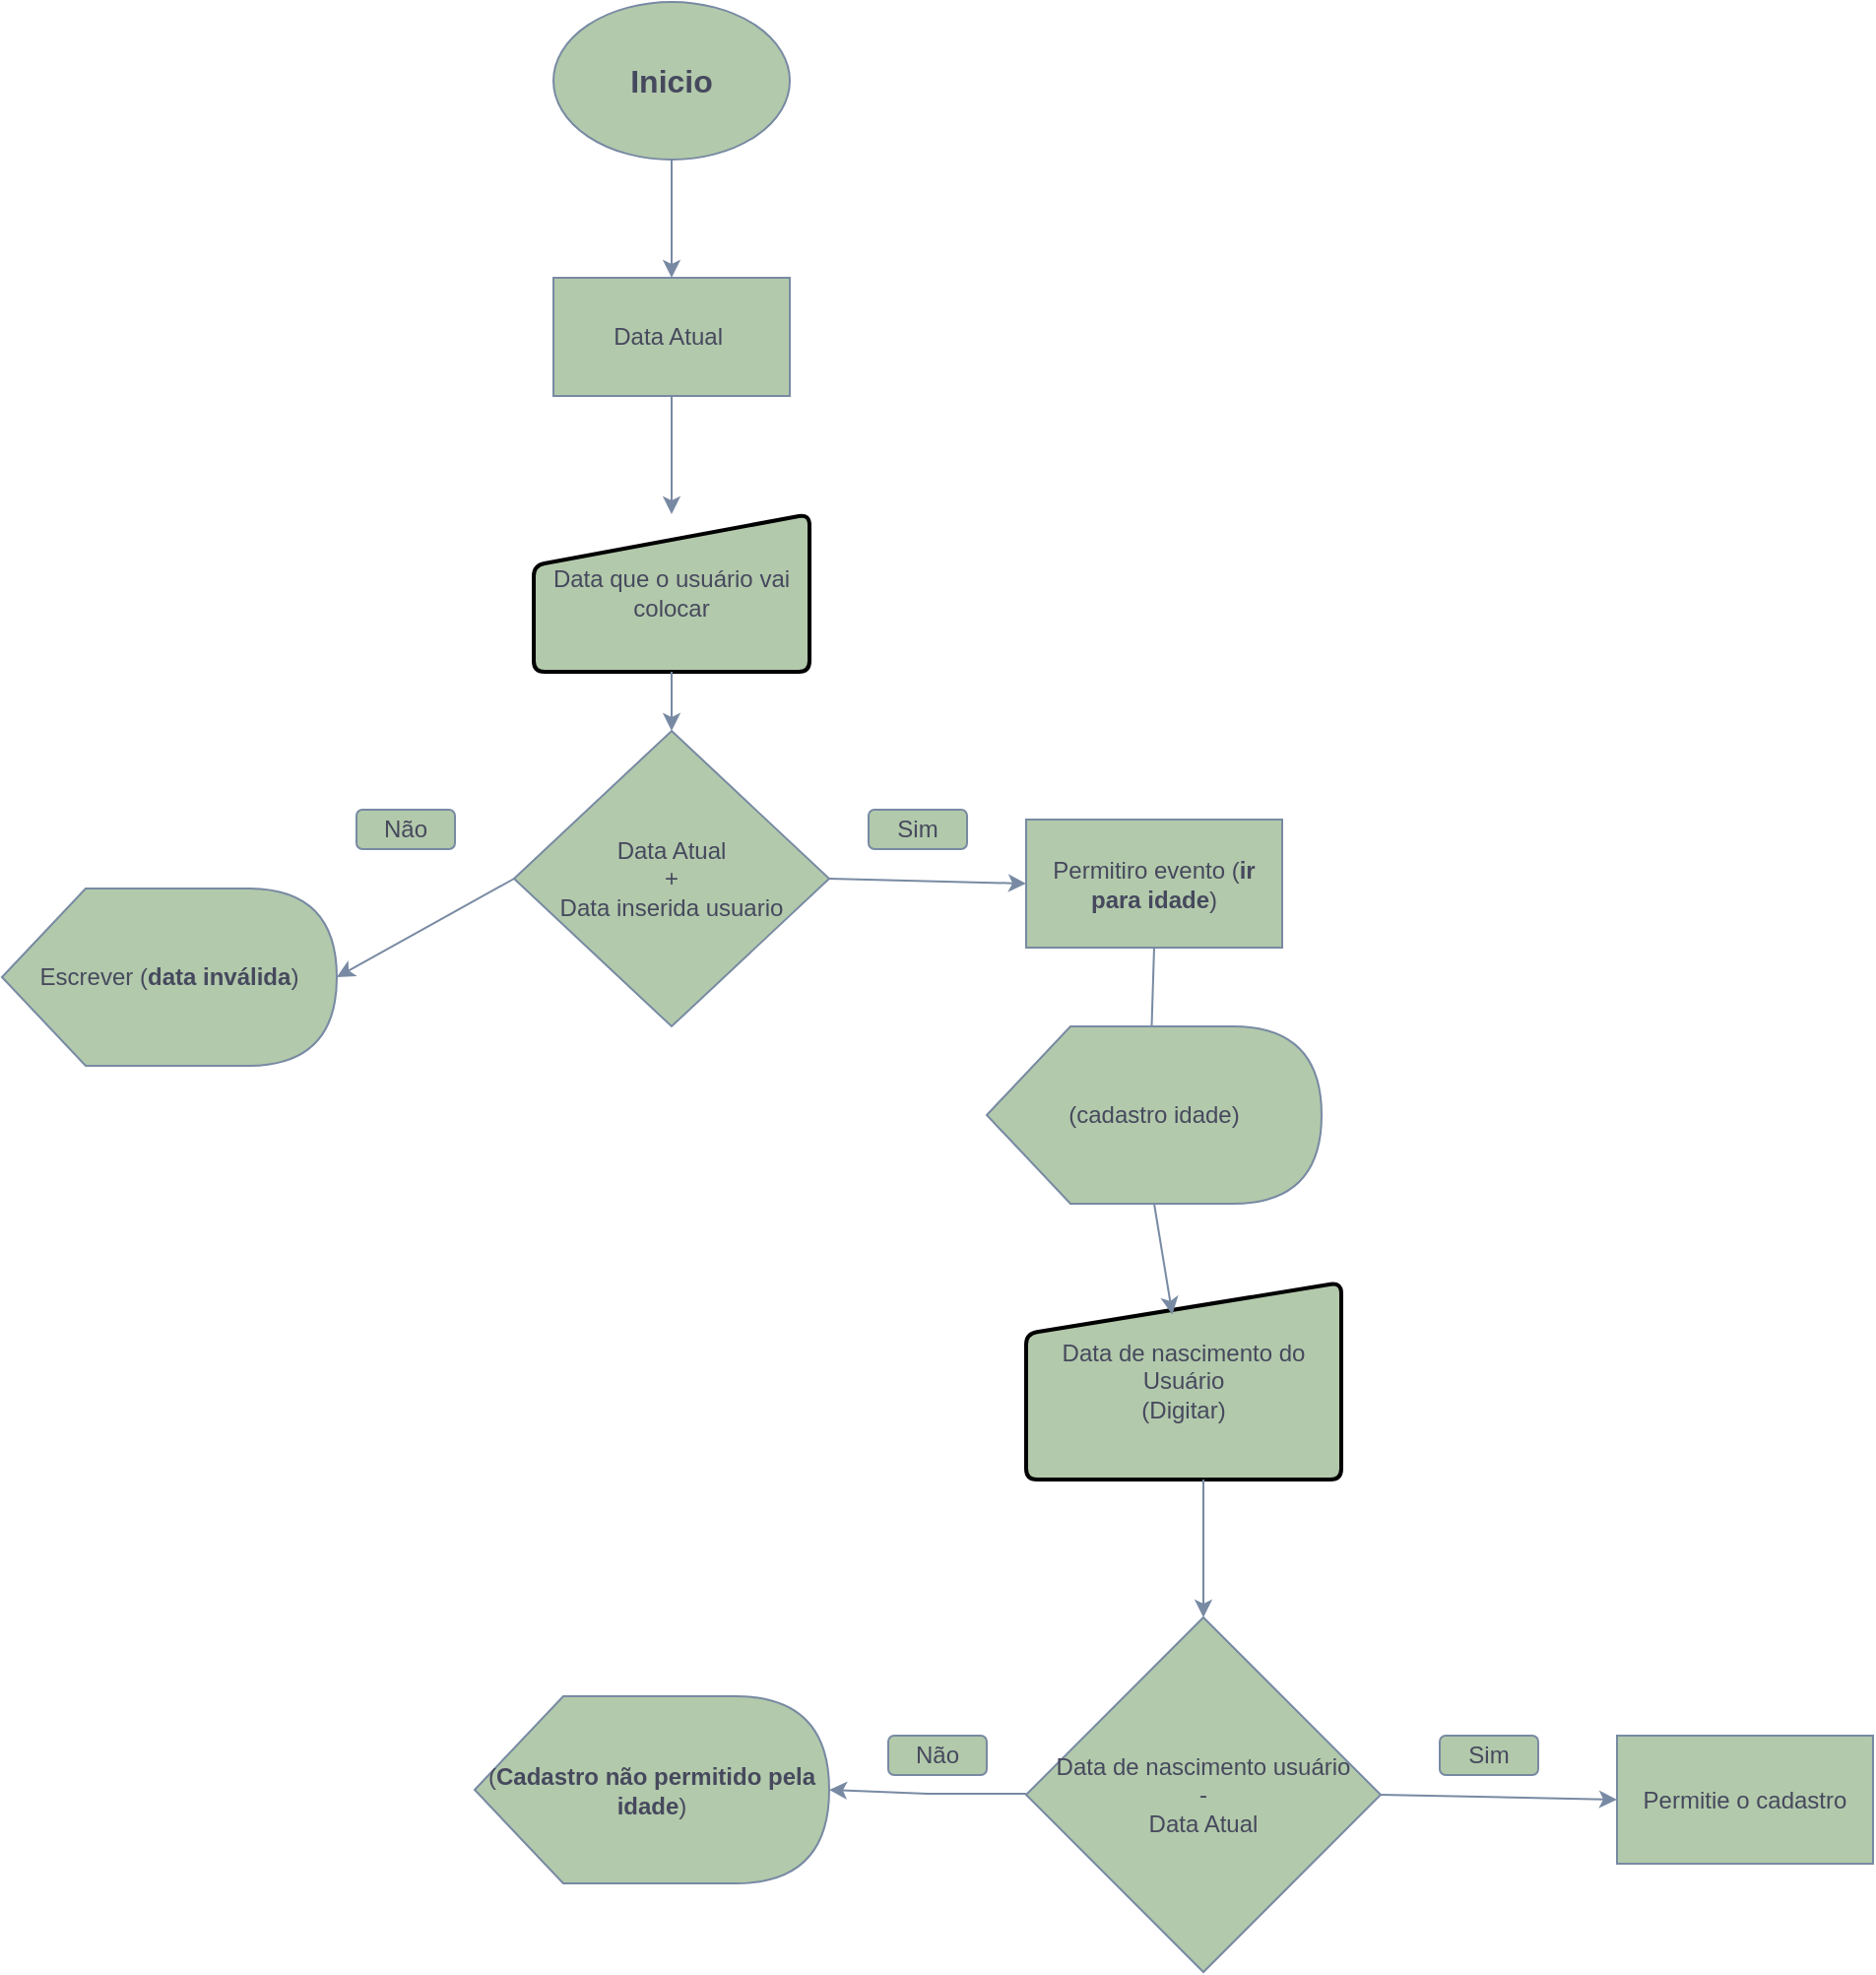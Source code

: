 <mxfile version="20.1.3" type="github">
  <diagram id="1iRgEVnKiaMN5yoM-uST" name="Página-1">
    <mxGraphModel dx="1422" dy="754" grid="1" gridSize="10" guides="1" tooltips="1" connect="1" arrows="1" fold="1" page="1" pageScale="1" pageWidth="827" pageHeight="1169" math="0" shadow="0">
      <root>
        <mxCell id="0" />
        <mxCell id="1" parent="0" />
        <mxCell id="JSjy1cxlgKcaDX9TTvAw-1" value="&lt;font style=&quot;vertical-align: inherit;&quot;&gt;&lt;font style=&quot;vertical-align: inherit;&quot;&gt;&lt;font style=&quot;vertical-align: inherit;&quot;&gt;&lt;font style=&quot;vertical-align: inherit;&quot;&gt;&lt;font size=&quot;3&quot;&gt;&lt;b&gt;Inicio&lt;/b&gt;&lt;/font&gt;&lt;br&gt;&lt;/font&gt;&lt;/font&gt;&lt;/font&gt;&lt;/font&gt;" style="ellipse;whiteSpace=wrap;html=1;fontColor=#46495D;strokeColor=#788AA3;fillColor=#B2C9AB;" vertex="1" parent="1">
          <mxGeometry x="340" width="120" height="80" as="geometry" />
        </mxCell>
        <mxCell id="JSjy1cxlgKcaDX9TTvAw-2" value="&lt;font style=&quot;vertical-align: inherit;&quot;&gt;&lt;font style=&quot;vertical-align: inherit;&quot;&gt;Data Atual&amp;nbsp;&lt;/font&gt;&lt;/font&gt;" style="rounded=0;whiteSpace=wrap;html=1;fontColor=#46495D;strokeColor=#788AA3;fillColor=#B2C9AB;" vertex="1" parent="1">
          <mxGeometry x="340" y="140" width="120" height="60" as="geometry" />
        </mxCell>
        <mxCell id="JSjy1cxlgKcaDX9TTvAw-3" value="" style="endArrow=classic;html=1;rounded=0;fontColor=#46495D;strokeColor=#788AA3;fillColor=#B2C9AB;entryX=0.5;entryY=0;entryDx=0;entryDy=0;" edge="1" parent="1" source="JSjy1cxlgKcaDX9TTvAw-1" target="JSjy1cxlgKcaDX9TTvAw-2">
          <mxGeometry width="50" height="50" relative="1" as="geometry">
            <mxPoint x="390" y="220" as="sourcePoint" />
            <mxPoint x="410" y="340" as="targetPoint" />
          </mxGeometry>
        </mxCell>
        <mxCell id="JSjy1cxlgKcaDX9TTvAw-4" value="Data que o usuário vai colocar" style="html=1;strokeWidth=2;shape=manualInput;whiteSpace=wrap;rounded=1;size=26;arcSize=11;fontColor=#46495D;fillColor=#B2C9AB;" vertex="1" parent="1">
          <mxGeometry x="330" y="260" width="140" height="80" as="geometry" />
        </mxCell>
        <mxCell id="JSjy1cxlgKcaDX9TTvAw-5" value="" style="endArrow=classic;html=1;rounded=0;fontColor=#46495D;strokeColor=#788AA3;fillColor=#B2C9AB;exitX=0.5;exitY=1;exitDx=0;exitDy=0;" edge="1" parent="1" source="JSjy1cxlgKcaDX9TTvAw-2" target="JSjy1cxlgKcaDX9TTvAw-4">
          <mxGeometry width="50" height="50" relative="1" as="geometry">
            <mxPoint x="360" y="380" as="sourcePoint" />
            <mxPoint x="410" y="330" as="targetPoint" />
          </mxGeometry>
        </mxCell>
        <mxCell id="JSjy1cxlgKcaDX9TTvAw-6" value="Data Atual&lt;br&gt;+&lt;br&gt;Data inserida usuario" style="rhombus;whiteSpace=wrap;html=1;fontColor=#46495D;strokeColor=#788AA3;fillColor=#B2C9AB;" vertex="1" parent="1">
          <mxGeometry x="320" y="370" width="160" height="150" as="geometry" />
        </mxCell>
        <mxCell id="JSjy1cxlgKcaDX9TTvAw-8" value="" style="endArrow=classic;html=1;rounded=0;fontColor=#46495D;strokeColor=#788AA3;fillColor=#B2C9AB;entryX=0.5;entryY=0;entryDx=0;entryDy=0;exitX=0.5;exitY=1;exitDx=0;exitDy=0;" edge="1" parent="1" source="JSjy1cxlgKcaDX9TTvAw-4" target="JSjy1cxlgKcaDX9TTvAw-6">
          <mxGeometry width="50" height="50" relative="1" as="geometry">
            <mxPoint x="360" y="360" as="sourcePoint" />
            <mxPoint x="410" y="310" as="targetPoint" />
          </mxGeometry>
        </mxCell>
        <mxCell id="JSjy1cxlgKcaDX9TTvAw-9" value="Permitiro evento (&lt;b&gt;ir para idade&lt;/b&gt;)" style="rounded=0;whiteSpace=wrap;html=1;fontColor=#46495D;strokeColor=#788AA3;fillColor=#B2C9AB;" vertex="1" parent="1">
          <mxGeometry x="580" y="415" width="130" height="65" as="geometry" />
        </mxCell>
        <mxCell id="JSjy1cxlgKcaDX9TTvAw-10" value="" style="endArrow=classic;html=1;rounded=0;fontColor=#46495D;strokeColor=#788AA3;fillColor=#B2C9AB;entryX=0;entryY=0.5;entryDx=0;entryDy=0;exitX=1;exitY=0.5;exitDx=0;exitDy=0;" edge="1" parent="1" source="JSjy1cxlgKcaDX9TTvAw-6" target="JSjy1cxlgKcaDX9TTvAw-9">
          <mxGeometry width="50" height="50" relative="1" as="geometry">
            <mxPoint x="360" y="360" as="sourcePoint" />
            <mxPoint x="410" y="310" as="targetPoint" />
          </mxGeometry>
        </mxCell>
        <mxCell id="JSjy1cxlgKcaDX9TTvAw-13" value="" style="endArrow=classic;html=1;rounded=0;fontColor=#46495D;strokeColor=#788AA3;fillColor=#B2C9AB;entryX=1;entryY=0.5;entryDx=0;entryDy=0;exitX=0;exitY=0.5;exitDx=0;exitDy=0;entryPerimeter=0;" edge="1" parent="1" source="JSjy1cxlgKcaDX9TTvAw-6" target="JSjy1cxlgKcaDX9TTvAw-21">
          <mxGeometry width="50" height="50" relative="1" as="geometry">
            <mxPoint x="360" y="350" as="sourcePoint" />
            <mxPoint x="210" y="490" as="targetPoint" />
          </mxGeometry>
        </mxCell>
        <mxCell id="JSjy1cxlgKcaDX9TTvAw-14" value="Sim" style="rounded=1;whiteSpace=wrap;html=1;fontColor=#46495D;strokeColor=#788AA3;fillColor=#B2C9AB;" vertex="1" parent="1">
          <mxGeometry x="500" y="410" width="50" height="20" as="geometry" />
        </mxCell>
        <mxCell id="JSjy1cxlgKcaDX9TTvAw-15" value="Não" style="rounded=1;whiteSpace=wrap;html=1;fontColor=#46495D;strokeColor=#788AA3;fillColor=#B2C9AB;" vertex="1" parent="1">
          <mxGeometry x="240" y="410" width="50" height="20" as="geometry" />
        </mxCell>
        <mxCell id="JSjy1cxlgKcaDX9TTvAw-16" value="Data de nascimento do Usuário&lt;br&gt;(Digitar)" style="html=1;strokeWidth=2;shape=manualInput;whiteSpace=wrap;rounded=1;size=26;arcSize=11;fontColor=#46495D;fillColor=#B2C9AB;" vertex="1" parent="1">
          <mxGeometry x="580" y="650" width="160" height="100" as="geometry" />
        </mxCell>
        <mxCell id="JSjy1cxlgKcaDX9TTvAw-17" value="" style="endArrow=classic;html=1;rounded=0;fontColor=#46495D;strokeColor=#788AA3;fillColor=#B2C9AB;exitX=0.5;exitY=1;exitDx=0;exitDy=0;entryX=0.464;entryY=0.163;entryDx=0;entryDy=0;entryPerimeter=0;startArrow=none;" edge="1" parent="1" source="JSjy1cxlgKcaDX9TTvAw-22" target="JSjy1cxlgKcaDX9TTvAw-16">
          <mxGeometry width="50" height="50" relative="1" as="geometry">
            <mxPoint x="570" y="540" as="sourcePoint" />
            <mxPoint x="640" y="540" as="targetPoint" />
          </mxGeometry>
        </mxCell>
        <mxCell id="JSjy1cxlgKcaDX9TTvAw-18" value="Data de nascimento usuário&lt;br&gt;-&lt;br&gt;Data Atual" style="rhombus;whiteSpace=wrap;html=1;fontColor=#46495D;strokeColor=#788AA3;fillColor=#B2C9AB;" vertex="1" parent="1">
          <mxGeometry x="580" y="820" width="180" height="180" as="geometry" />
        </mxCell>
        <mxCell id="JSjy1cxlgKcaDX9TTvAw-19" value="" style="endArrow=classic;html=1;rounded=0;fontColor=#46495D;strokeColor=#788AA3;fillColor=#B2C9AB;entryX=0.5;entryY=0;entryDx=0;entryDy=0;" edge="1" parent="1" target="JSjy1cxlgKcaDX9TTvAw-18">
          <mxGeometry width="50" height="50" relative="1" as="geometry">
            <mxPoint x="670" y="750" as="sourcePoint" />
            <mxPoint x="670" y="660" as="targetPoint" />
          </mxGeometry>
        </mxCell>
        <mxCell id="JSjy1cxlgKcaDX9TTvAw-21" value="Escrever (&lt;b&gt;data inválida&lt;/b&gt;)" style="shape=display;whiteSpace=wrap;html=1;fontColor=#46495D;strokeColor=#788AA3;fillColor=#B2C9AB;" vertex="1" parent="1">
          <mxGeometry x="60" y="450" width="170" height="90" as="geometry" />
        </mxCell>
        <mxCell id="JSjy1cxlgKcaDX9TTvAw-22" value="(cadastro idade)" style="shape=display;whiteSpace=wrap;html=1;fontColor=#46495D;strokeColor=#788AA3;fillColor=#B2C9AB;" vertex="1" parent="1">
          <mxGeometry x="560" y="520" width="170" height="90" as="geometry" />
        </mxCell>
        <mxCell id="JSjy1cxlgKcaDX9TTvAw-23" value="" style="endArrow=none;html=1;rounded=0;fontColor=#46495D;strokeColor=#788AA3;fillColor=#B2C9AB;exitX=0.5;exitY=1;exitDx=0;exitDy=0;entryX=0;entryY=0;entryDx=83.75;entryDy=0;entryPerimeter=0;" edge="1" parent="1" source="JSjy1cxlgKcaDX9TTvAw-9" target="JSjy1cxlgKcaDX9TTvAw-22">
          <mxGeometry width="50" height="50" relative="1" as="geometry">
            <mxPoint x="645" y="480" as="sourcePoint" />
            <mxPoint x="654.24" y="666.3" as="targetPoint" />
          </mxGeometry>
        </mxCell>
        <mxCell id="JSjy1cxlgKcaDX9TTvAw-24" value="" style="endArrow=classic;html=1;rounded=0;fontColor=#46495D;strokeColor=#788AA3;fillColor=#B2C9AB;entryX=1;entryY=0.5;entryDx=0;entryDy=0;entryPerimeter=0;" edge="1" parent="1" target="JSjy1cxlgKcaDX9TTvAw-26">
          <mxGeometry width="50" height="50" relative="1" as="geometry">
            <mxPoint x="580" y="909.5" as="sourcePoint" />
            <mxPoint x="480" y="909.5" as="targetPoint" />
            <Array as="points">
              <mxPoint x="550" y="909.5" />
              <mxPoint x="530" y="909.5" />
            </Array>
          </mxGeometry>
        </mxCell>
        <mxCell id="JSjy1cxlgKcaDX9TTvAw-25" value="Não" style="rounded=1;whiteSpace=wrap;html=1;fontColor=#46495D;strokeColor=#788AA3;fillColor=#B2C9AB;" vertex="1" parent="1">
          <mxGeometry x="510" y="880" width="50" height="20" as="geometry" />
        </mxCell>
        <mxCell id="JSjy1cxlgKcaDX9TTvAw-26" value="(&lt;b&gt;Cadastro não permitido pela idade&lt;/b&gt;)" style="shape=display;whiteSpace=wrap;html=1;fontColor=#46495D;strokeColor=#788AA3;fillColor=#B2C9AB;" vertex="1" parent="1">
          <mxGeometry x="300" y="860" width="180" height="95" as="geometry" />
        </mxCell>
        <mxCell id="JSjy1cxlgKcaDX9TTvAw-27" value="" style="endArrow=classic;html=1;rounded=0;fontColor=#46495D;strokeColor=#788AA3;fillColor=#B2C9AB;entryX=0;entryY=0.5;entryDx=0;entryDy=0;" edge="1" parent="1" target="JSjy1cxlgKcaDX9TTvAw-29">
          <mxGeometry width="50" height="50" relative="1" as="geometry">
            <mxPoint x="760" y="910" as="sourcePoint" />
            <mxPoint x="870" y="910" as="targetPoint" />
          </mxGeometry>
        </mxCell>
        <mxCell id="JSjy1cxlgKcaDX9TTvAw-28" value="Sim" style="rounded=1;whiteSpace=wrap;html=1;fontColor=#46495D;strokeColor=#788AA3;fillColor=#B2C9AB;" vertex="1" parent="1">
          <mxGeometry x="790" y="880" width="50" height="20" as="geometry" />
        </mxCell>
        <mxCell id="JSjy1cxlgKcaDX9TTvAw-29" value="Permitie o cadastro" style="rounded=0;whiteSpace=wrap;html=1;fontColor=#46495D;strokeColor=#788AA3;fillColor=#B2C9AB;" vertex="1" parent="1">
          <mxGeometry x="880" y="880" width="130" height="65" as="geometry" />
        </mxCell>
      </root>
    </mxGraphModel>
  </diagram>
</mxfile>
